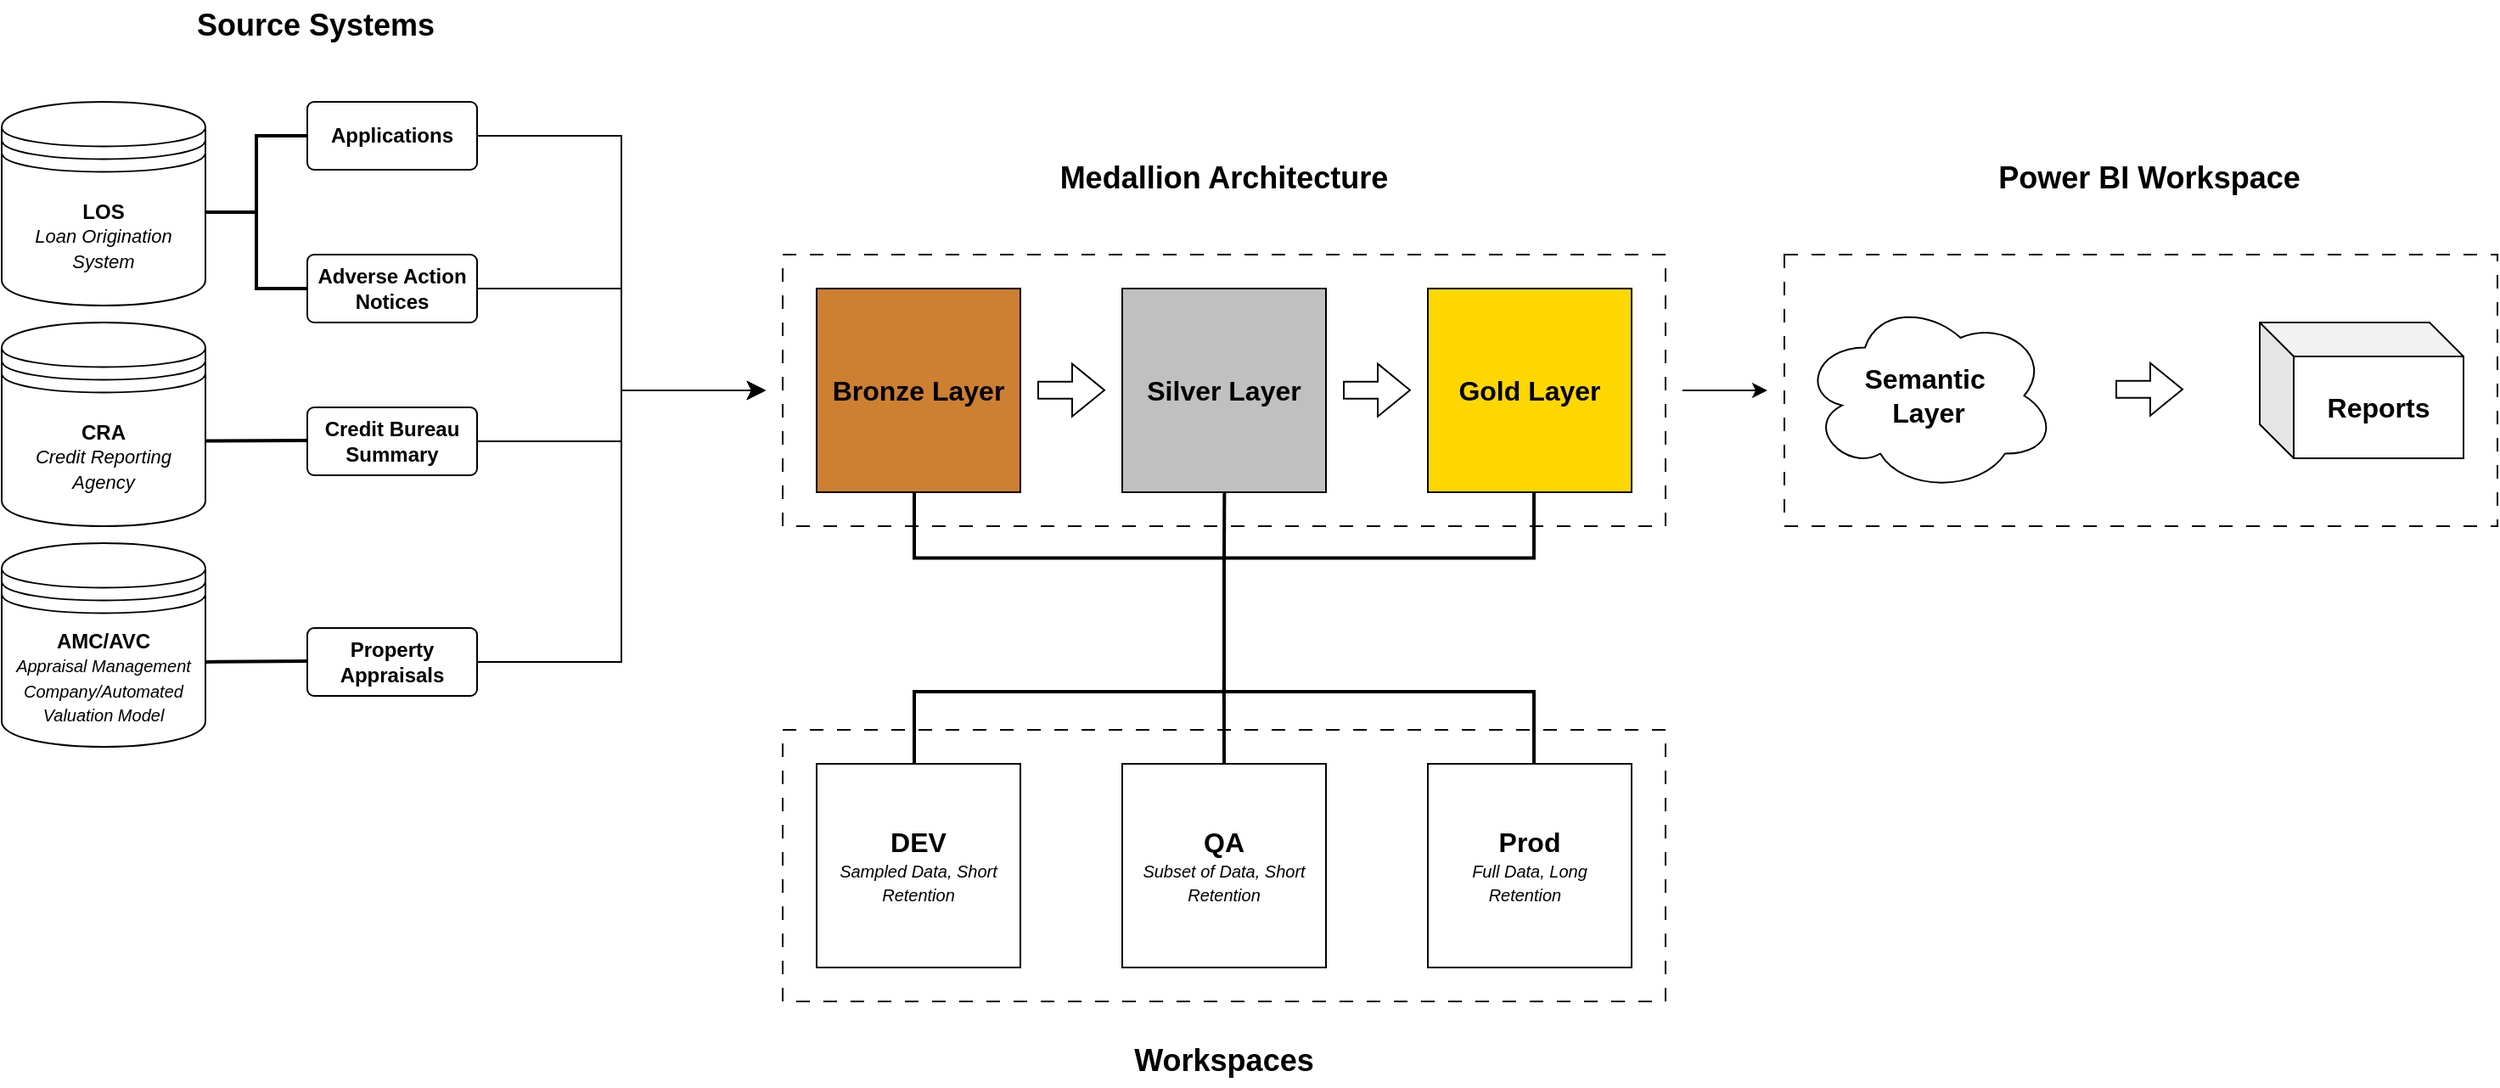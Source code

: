 <mxfile version="28.2.0">
  <diagram name="Page-1" id="IxUm6vDibdoWVmS3BNR8">
    <mxGraphModel dx="1603" dy="958" grid="1" gridSize="10" guides="1" tooltips="1" connect="1" arrows="1" fold="1" page="1" pageScale="1" pageWidth="850" pageHeight="1100" math="0" shadow="0">
      <root>
        <mxCell id="0" />
        <mxCell id="1" parent="0" />
        <mxCell id="LafRuKVnazZlnOK5CY7K-60" value="" style="rounded=0;whiteSpace=wrap;html=1;fillColor=none;dashed=1;dashPattern=8 8;" vertex="1" parent="1">
          <mxGeometry x="1160" y="160" width="420" height="160" as="geometry" />
        </mxCell>
        <mxCell id="LafRuKVnazZlnOK5CY7K-41" value="" style="rounded=0;whiteSpace=wrap;html=1;fillColor=none;dashed=1;dashPattern=8 8;" vertex="1" parent="1">
          <mxGeometry x="570" y="440" width="520" height="160" as="geometry" />
        </mxCell>
        <mxCell id="LafRuKVnazZlnOK5CY7K-40" value="" style="rounded=0;whiteSpace=wrap;html=1;fillColor=none;dashed=1;dashPattern=8 8;" vertex="1" parent="1">
          <mxGeometry x="570" y="160" width="520" height="160" as="geometry" />
        </mxCell>
        <mxCell id="LafRuKVnazZlnOK5CY7K-2" value="&lt;b&gt;LOS&lt;/b&gt;&lt;div&gt;&lt;i&gt;&lt;font style=&quot;font-size: 11px;&quot;&gt;Loan Origination System&lt;/font&gt;&lt;/i&gt;&lt;/div&gt;" style="shape=datastore;whiteSpace=wrap;html=1;" vertex="1" parent="1">
          <mxGeometry x="110" y="70" width="120" height="120" as="geometry" />
        </mxCell>
        <mxCell id="LafRuKVnazZlnOK5CY7K-3" value="&lt;b&gt;CRA&lt;/b&gt;&lt;div&gt;&lt;i&gt;&lt;font style=&quot;font-size: 11px;&quot;&gt;Credit Reporting Agency&lt;/font&gt;&lt;/i&gt;&lt;/div&gt;" style="shape=datastore;whiteSpace=wrap;html=1;" vertex="1" parent="1">
          <mxGeometry x="110" y="200" width="120" height="120" as="geometry" />
        </mxCell>
        <mxCell id="LafRuKVnazZlnOK5CY7K-4" value="&lt;b&gt;AMC/AVC&lt;/b&gt;&lt;div&gt;&lt;font style=&quot;font-size: 10px;&quot;&gt;&lt;i style=&quot;&quot;&gt;Appraisal Management Company/&lt;/i&gt;&lt;span style=&quot;background-color: transparent;&quot;&gt;&lt;i style=&quot;&quot;&gt;Automated Valuation Model&lt;/i&gt;&lt;/span&gt;&lt;/font&gt;&lt;/div&gt;" style="shape=datastore;whiteSpace=wrap;html=1;" vertex="1" parent="1">
          <mxGeometry x="110" y="330" width="120" height="120" as="geometry" />
        </mxCell>
        <mxCell id="LafRuKVnazZlnOK5CY7K-11" value="&lt;b&gt;Applications&lt;/b&gt;" style="rounded=1;arcSize=10;whiteSpace=wrap;html=1;align=center;" vertex="1" parent="1">
          <mxGeometry x="290" y="70" width="100" height="40" as="geometry" />
        </mxCell>
        <mxCell id="LafRuKVnazZlnOK5CY7K-12" value="&lt;b&gt;Adverse Action Notices&lt;/b&gt;" style="rounded=1;arcSize=10;whiteSpace=wrap;html=1;align=center;" vertex="1" parent="1">
          <mxGeometry x="290" y="160" width="100" height="40" as="geometry" />
        </mxCell>
        <mxCell id="LafRuKVnazZlnOK5CY7K-13" value="&lt;b&gt;Property Appraisals&lt;/b&gt;" style="rounded=1;arcSize=10;whiteSpace=wrap;html=1;align=center;" vertex="1" parent="1">
          <mxGeometry x="290" y="380" width="100" height="40" as="geometry" />
        </mxCell>
        <mxCell id="LafRuKVnazZlnOK5CY7K-14" value="&lt;b&gt;Credit Bureau Summary&lt;/b&gt;" style="rounded=1;arcSize=10;whiteSpace=wrap;html=1;align=center;" vertex="1" parent="1">
          <mxGeometry x="290" y="250" width="100" height="40" as="geometry" />
        </mxCell>
        <mxCell id="LafRuKVnazZlnOK5CY7K-15" value="" style="strokeWidth=2;html=1;shape=mxgraph.flowchart.annotation_2;align=left;labelPosition=right;pointerEvents=1;" vertex="1" parent="1">
          <mxGeometry x="230" y="90" width="60" height="90" as="geometry" />
        </mxCell>
        <mxCell id="LafRuKVnazZlnOK5CY7K-16" value="" style="endArrow=none;html=1;rounded=0;strokeWidth=2;exitX=1.002;exitY=0.581;exitDx=0;exitDy=0;exitPerimeter=0;" edge="1" parent="1" source="LafRuKVnazZlnOK5CY7K-3">
          <mxGeometry width="50" height="50" relative="1" as="geometry">
            <mxPoint x="240" y="270" as="sourcePoint" />
            <mxPoint x="290" y="269.55" as="targetPoint" />
          </mxGeometry>
        </mxCell>
        <mxCell id="LafRuKVnazZlnOK5CY7K-17" value="" style="endArrow=none;html=1;rounded=0;strokeWidth=2;exitX=1.002;exitY=0.581;exitDx=0;exitDy=0;exitPerimeter=0;" edge="1" parent="1">
          <mxGeometry width="50" height="50" relative="1" as="geometry">
            <mxPoint x="230" y="399.95" as="sourcePoint" />
            <mxPoint x="290" y="399.5" as="targetPoint" />
          </mxGeometry>
        </mxCell>
        <mxCell id="LafRuKVnazZlnOK5CY7K-23" value="" style="edgeStyle=elbowEdgeStyle;elbow=horizontal;endArrow=classic;html=1;curved=0;rounded=0;endSize=8;startSize=8;" edge="1" parent="1">
          <mxGeometry width="50" height="50" relative="1" as="geometry">
            <mxPoint x="390" y="400" as="sourcePoint" />
            <mxPoint x="560" y="240" as="targetPoint" />
          </mxGeometry>
        </mxCell>
        <mxCell id="LafRuKVnazZlnOK5CY7K-24" value="" style="edgeStyle=elbowEdgeStyle;elbow=horizontal;endArrow=classic;html=1;curved=0;rounded=0;endSize=8;startSize=8;" edge="1" parent="1">
          <mxGeometry width="50" height="50" relative="1" as="geometry">
            <mxPoint x="390" y="270" as="sourcePoint" />
            <mxPoint x="560" y="240" as="targetPoint" />
          </mxGeometry>
        </mxCell>
        <mxCell id="LafRuKVnazZlnOK5CY7K-25" value="" style="edgeStyle=elbowEdgeStyle;elbow=horizontal;endArrow=classic;html=1;curved=0;rounded=0;endSize=8;startSize=8;" edge="1" parent="1">
          <mxGeometry width="50" height="50" relative="1" as="geometry">
            <mxPoint x="390" y="180" as="sourcePoint" />
            <mxPoint x="560" y="240" as="targetPoint" />
          </mxGeometry>
        </mxCell>
        <mxCell id="LafRuKVnazZlnOK5CY7K-26" value="" style="edgeStyle=elbowEdgeStyle;elbow=horizontal;endArrow=classic;html=1;curved=0;rounded=0;endSize=8;startSize=8;" edge="1" parent="1">
          <mxGeometry width="50" height="50" relative="1" as="geometry">
            <mxPoint x="390" y="90" as="sourcePoint" />
            <mxPoint x="560" y="240" as="targetPoint" />
          </mxGeometry>
        </mxCell>
        <mxCell id="LafRuKVnazZlnOK5CY7K-27" value="&lt;font style=&quot;font-size: 16px;&quot;&gt;&lt;b style=&quot;&quot;&gt;Bronze Layer&lt;/b&gt;&lt;/font&gt;" style="whiteSpace=wrap;html=1;aspect=fixed;verticalAlign=middle;spacing=2;spacingBottom=0;fillColor=light-dark(#CD7F32,#CD7F32);fillStyle=solid;gradientColor=none;" vertex="1" parent="1">
          <mxGeometry x="590" y="180" width="120" height="120" as="geometry" />
        </mxCell>
        <mxCell id="LafRuKVnazZlnOK5CY7K-28" value="&lt;font style=&quot;font-size: 16px;&quot;&gt;&lt;b style=&quot;&quot;&gt;Silver Layer&lt;/b&gt;&lt;/font&gt;" style="whiteSpace=wrap;html=1;aspect=fixed;verticalAlign=middle;spacing=2;spacingBottom=0;fillColor=light-dark(#C0C0C0,#CD7F32);fillStyle=solid;gradientColor=none;" vertex="1" parent="1">
          <mxGeometry x="770" y="180" width="120" height="120" as="geometry" />
        </mxCell>
        <mxCell id="LafRuKVnazZlnOK5CY7K-29" value="&lt;font style=&quot;font-size: 16px;&quot;&gt;&lt;b style=&quot;&quot;&gt;Gold Layer&lt;/b&gt;&lt;/font&gt;" style="whiteSpace=wrap;html=1;aspect=fixed;verticalAlign=middle;spacing=2;spacingBottom=0;fillColor=light-dark(#FFD700,#CD7F32);fillStyle=solid;gradientColor=none;" vertex="1" parent="1">
          <mxGeometry x="950" y="180" width="120" height="120" as="geometry" />
        </mxCell>
        <mxCell id="LafRuKVnazZlnOK5CY7K-32" value="" style="shape=flexArrow;endArrow=classic;html=1;rounded=0;" edge="1" parent="1">
          <mxGeometry width="50" height="50" relative="1" as="geometry">
            <mxPoint x="720" y="239.83" as="sourcePoint" />
            <mxPoint x="760" y="239.83" as="targetPoint" />
          </mxGeometry>
        </mxCell>
        <mxCell id="LafRuKVnazZlnOK5CY7K-33" value="" style="shape=flexArrow;endArrow=classic;html=1;rounded=0;" edge="1" parent="1">
          <mxGeometry width="50" height="50" relative="1" as="geometry">
            <mxPoint x="900" y="239.83" as="sourcePoint" />
            <mxPoint x="940" y="239.83" as="targetPoint" />
          </mxGeometry>
        </mxCell>
        <mxCell id="LafRuKVnazZlnOK5CY7K-34" value="&lt;font style=&quot;font-size: 18px;&quot;&gt;&lt;b&gt;Medallion Architecture&lt;/b&gt;&lt;/font&gt;" style="text;html=1;align=center;verticalAlign=middle;whiteSpace=wrap;rounded=0;" vertex="1" parent="1">
          <mxGeometry x="725" y="100" width="210" height="30" as="geometry" />
        </mxCell>
        <mxCell id="LafRuKVnazZlnOK5CY7K-35" value="&lt;font style=&quot;font-size: 18px;&quot;&gt;&lt;b&gt;Source Systems&lt;/b&gt;&lt;/font&gt;" style="text;html=1;align=center;verticalAlign=middle;whiteSpace=wrap;rounded=0;" vertex="1" parent="1">
          <mxGeometry x="190" y="10" width="210" height="30" as="geometry" />
        </mxCell>
        <mxCell id="LafRuKVnazZlnOK5CY7K-36" value="&lt;font style=&quot;font-size: 16px;&quot;&gt;&lt;b&gt;DEV&lt;/b&gt;&lt;/font&gt;&lt;div&gt;&lt;font size=&quot;1&quot; style=&quot;&quot;&gt;&lt;i style=&quot;&quot;&gt;Sampled Data, Short Retention&lt;/i&gt;&lt;/font&gt;&lt;/div&gt;" style="whiteSpace=wrap;html=1;aspect=fixed;" vertex="1" parent="1">
          <mxGeometry x="590" y="460" width="120" height="120" as="geometry" />
        </mxCell>
        <mxCell id="LafRuKVnazZlnOK5CY7K-37" value="&lt;font style=&quot;font-size: 18px;&quot;&gt;&lt;b&gt;Workspaces&lt;/b&gt;&lt;/font&gt;" style="text;html=1;align=center;verticalAlign=middle;whiteSpace=wrap;rounded=0;" vertex="1" parent="1">
          <mxGeometry x="725" y="620" width="210" height="30" as="geometry" />
        </mxCell>
        <mxCell id="LafRuKVnazZlnOK5CY7K-42" value="&lt;b&gt;&lt;font style=&quot;font-size: 16px;&quot;&gt;QA&lt;/font&gt;&lt;/b&gt;&lt;div&gt;&lt;font style=&quot;font-size: 10px;&quot;&gt;&lt;i style=&quot;&quot;&gt;Subset of Data, Short Retention&lt;/i&gt;&lt;/font&gt;&lt;/div&gt;" style="whiteSpace=wrap;html=1;aspect=fixed;" vertex="1" parent="1">
          <mxGeometry x="770" y="460" width="120" height="120" as="geometry" />
        </mxCell>
        <mxCell id="LafRuKVnazZlnOK5CY7K-43" value="&lt;font style=&quot;font-size: 16px;&quot;&gt;&lt;b style=&quot;&quot;&gt;Prod&lt;/b&gt;&lt;/font&gt;&lt;div&gt;&lt;font style=&quot;font-size: 10px;&quot;&gt;&lt;i style=&quot;&quot;&gt;Full Data, Long Retention&amp;nbsp;&amp;nbsp;&lt;/i&gt;&lt;/font&gt;&lt;/div&gt;" style="whiteSpace=wrap;html=1;aspect=fixed;" vertex="1" parent="1">
          <mxGeometry x="950" y="460" width="120" height="120" as="geometry" />
        </mxCell>
        <mxCell id="LafRuKVnazZlnOK5CY7K-50" value="" style="strokeWidth=2;html=1;shape=mxgraph.flowchart.annotation_2;align=left;labelPosition=right;pointerEvents=1;rotation=-90;" vertex="1" parent="1">
          <mxGeometry x="791.25" y="156.25" width="77.5" height="365" as="geometry" />
        </mxCell>
        <mxCell id="LafRuKVnazZlnOK5CY7K-51" value="" style="strokeWidth=2;html=1;shape=mxgraph.flowchart.annotation_2;align=left;labelPosition=right;pointerEvents=1;rotation=90;" vertex="1" parent="1">
          <mxGeometry x="787.5" y="235" width="85" height="365" as="geometry" />
        </mxCell>
        <mxCell id="LafRuKVnazZlnOK5CY7K-52" value="" style="endArrow=none;html=1;rounded=0;exitX=0.485;exitY=0.5;exitDx=0;exitDy=0;exitPerimeter=0;strokeWidth=2;" edge="1" parent="1" source="LafRuKVnazZlnOK5CY7K-50">
          <mxGeometry width="50" height="50" relative="1" as="geometry">
            <mxPoint x="829.815" y="343.322" as="sourcePoint" />
            <mxPoint x="830.18" y="300" as="targetPoint" />
          </mxGeometry>
        </mxCell>
        <mxCell id="LafRuKVnazZlnOK5CY7K-53" value="" style="endArrow=none;html=1;rounded=0;exitX=1;exitY=0.5;exitDx=0;exitDy=0;exitPerimeter=0;strokeWidth=2;" edge="1" parent="1" source="LafRuKVnazZlnOK5CY7K-51">
          <mxGeometry width="50" height="50" relative="1" as="geometry">
            <mxPoint x="829.76" y="450" as="sourcePoint" />
            <mxPoint x="829.94" y="410" as="targetPoint" />
          </mxGeometry>
        </mxCell>
        <mxCell id="LafRuKVnazZlnOK5CY7K-55" value="" style="endArrow=classic;html=1;rounded=0;" edge="1" parent="1">
          <mxGeometry width="50" height="50" relative="1" as="geometry">
            <mxPoint x="1100" y="240" as="sourcePoint" />
            <mxPoint x="1150" y="240" as="targetPoint" />
          </mxGeometry>
        </mxCell>
        <mxCell id="LafRuKVnazZlnOK5CY7K-56" value="&lt;font style=&quot;font-size: 18px;&quot;&gt;&lt;b&gt;Power BI Workspace&lt;/b&gt;&lt;/font&gt;" style="text;html=1;align=center;verticalAlign=middle;whiteSpace=wrap;rounded=0;" vertex="1" parent="1">
          <mxGeometry x="1270" y="100" width="210" height="30" as="geometry" />
        </mxCell>
        <mxCell id="LafRuKVnazZlnOK5CY7K-59" value="&lt;b&gt;&lt;font style=&quot;font-size: 16px;&quot;&gt;Semantic&amp;nbsp;&lt;/font&gt;&lt;/b&gt;&lt;div&gt;&lt;b&gt;&lt;font style=&quot;font-size: 16px;&quot;&gt;Layer&lt;/font&gt;&lt;/b&gt;&lt;/div&gt;" style="ellipse;shape=cloud;whiteSpace=wrap;html=1;" vertex="1" parent="1">
          <mxGeometry x="1170" y="186.25" width="150" height="113.75" as="geometry" />
        </mxCell>
        <mxCell id="LafRuKVnazZlnOK5CY7K-61" value="" style="shape=flexArrow;endArrow=classic;html=1;rounded=0;" edge="1" parent="1">
          <mxGeometry width="50" height="50" relative="1" as="geometry">
            <mxPoint x="1355" y="239.38" as="sourcePoint" />
            <mxPoint x="1395" y="239.38" as="targetPoint" />
          </mxGeometry>
        </mxCell>
        <mxCell id="LafRuKVnazZlnOK5CY7K-63" value="&lt;b&gt;&lt;font style=&quot;font-size: 16px;&quot;&gt;Reports&lt;/font&gt;&lt;/b&gt;" style="shape=cube;whiteSpace=wrap;html=1;boundedLbl=1;backgroundOutline=1;darkOpacity=0.05;darkOpacity2=0.1;" vertex="1" parent="1">
          <mxGeometry x="1440" y="200" width="120" height="80" as="geometry" />
        </mxCell>
      </root>
    </mxGraphModel>
  </diagram>
</mxfile>
